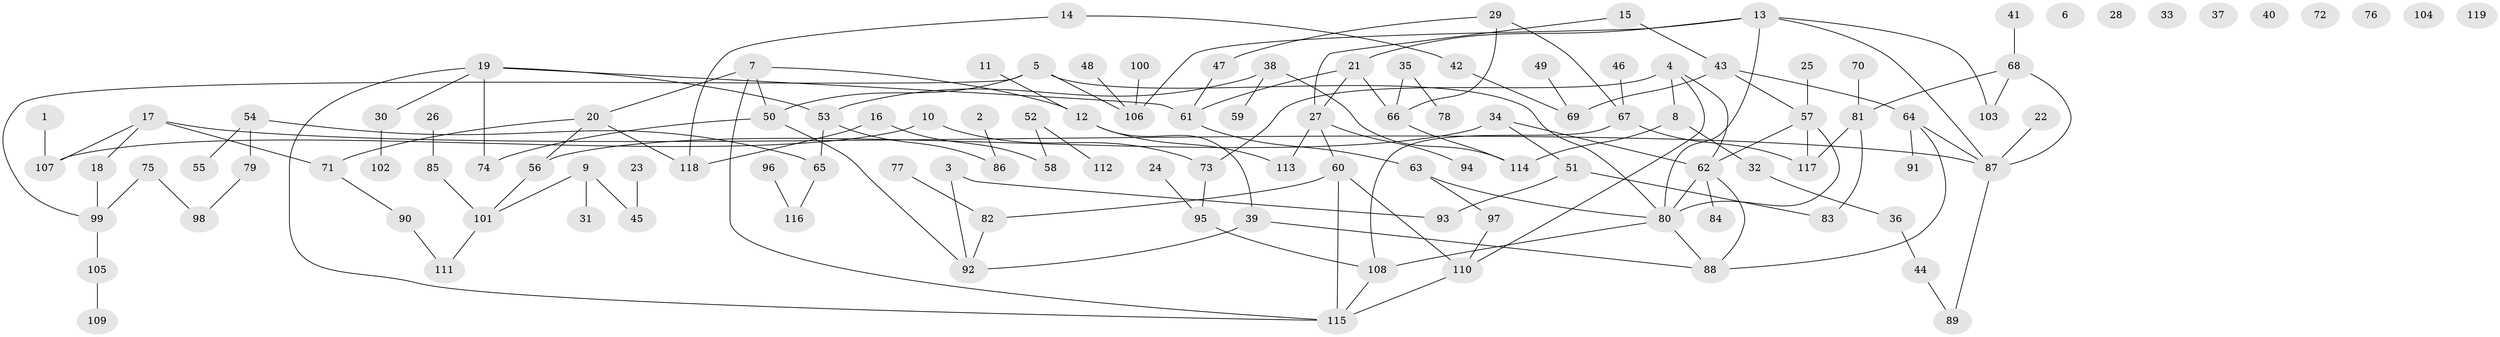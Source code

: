 // Generated by graph-tools (version 1.1) at 2025/39/03/09/25 04:39:51]
// undirected, 119 vertices, 145 edges
graph export_dot {
graph [start="1"]
  node [color=gray90,style=filled];
  1;
  2;
  3;
  4;
  5;
  6;
  7;
  8;
  9;
  10;
  11;
  12;
  13;
  14;
  15;
  16;
  17;
  18;
  19;
  20;
  21;
  22;
  23;
  24;
  25;
  26;
  27;
  28;
  29;
  30;
  31;
  32;
  33;
  34;
  35;
  36;
  37;
  38;
  39;
  40;
  41;
  42;
  43;
  44;
  45;
  46;
  47;
  48;
  49;
  50;
  51;
  52;
  53;
  54;
  55;
  56;
  57;
  58;
  59;
  60;
  61;
  62;
  63;
  64;
  65;
  66;
  67;
  68;
  69;
  70;
  71;
  72;
  73;
  74;
  75;
  76;
  77;
  78;
  79;
  80;
  81;
  82;
  83;
  84;
  85;
  86;
  87;
  88;
  89;
  90;
  91;
  92;
  93;
  94;
  95;
  96;
  97;
  98;
  99;
  100;
  101;
  102;
  103;
  104;
  105;
  106;
  107;
  108;
  109;
  110;
  111;
  112;
  113;
  114;
  115;
  116;
  117;
  118;
  119;
  1 -- 107;
  2 -- 86;
  3 -- 92;
  3 -- 93;
  4 -- 8;
  4 -- 62;
  4 -- 73;
  4 -- 110;
  5 -- 50;
  5 -- 80;
  5 -- 99;
  5 -- 106;
  7 -- 12;
  7 -- 20;
  7 -- 50;
  7 -- 115;
  8 -- 32;
  8 -- 114;
  9 -- 31;
  9 -- 45;
  9 -- 101;
  10 -- 73;
  10 -- 107;
  11 -- 12;
  12 -- 39;
  12 -- 113;
  13 -- 21;
  13 -- 80;
  13 -- 87;
  13 -- 103;
  13 -- 106;
  14 -- 42;
  14 -- 118;
  15 -- 27;
  15 -- 43;
  16 -- 58;
  16 -- 118;
  17 -- 18;
  17 -- 71;
  17 -- 87;
  17 -- 107;
  18 -- 99;
  19 -- 30;
  19 -- 53;
  19 -- 61;
  19 -- 74;
  19 -- 115;
  20 -- 56;
  20 -- 71;
  20 -- 118;
  21 -- 27;
  21 -- 61;
  21 -- 66;
  22 -- 87;
  23 -- 45;
  24 -- 95;
  25 -- 57;
  26 -- 85;
  27 -- 60;
  27 -- 94;
  27 -- 113;
  29 -- 47;
  29 -- 66;
  29 -- 67;
  30 -- 102;
  32 -- 36;
  34 -- 51;
  34 -- 56;
  34 -- 62;
  35 -- 66;
  35 -- 78;
  36 -- 44;
  38 -- 53;
  38 -- 59;
  38 -- 114;
  39 -- 88;
  39 -- 92;
  41 -- 68;
  42 -- 69;
  43 -- 57;
  43 -- 64;
  43 -- 69;
  44 -- 89;
  46 -- 67;
  47 -- 61;
  48 -- 106;
  49 -- 69;
  50 -- 74;
  50 -- 92;
  51 -- 83;
  51 -- 93;
  52 -- 58;
  52 -- 112;
  53 -- 65;
  53 -- 86;
  54 -- 55;
  54 -- 65;
  54 -- 79;
  56 -- 101;
  57 -- 62;
  57 -- 80;
  57 -- 117;
  60 -- 82;
  60 -- 110;
  60 -- 115;
  61 -- 63;
  62 -- 80;
  62 -- 84;
  62 -- 88;
  63 -- 80;
  63 -- 97;
  64 -- 87;
  64 -- 88;
  64 -- 91;
  65 -- 116;
  66 -- 114;
  67 -- 108;
  67 -- 117;
  68 -- 81;
  68 -- 87;
  68 -- 103;
  70 -- 81;
  71 -- 90;
  73 -- 95;
  75 -- 98;
  75 -- 99;
  77 -- 82;
  79 -- 98;
  80 -- 88;
  80 -- 108;
  81 -- 83;
  81 -- 117;
  82 -- 92;
  85 -- 101;
  87 -- 89;
  90 -- 111;
  95 -- 108;
  96 -- 116;
  97 -- 110;
  99 -- 105;
  100 -- 106;
  101 -- 111;
  105 -- 109;
  108 -- 115;
  110 -- 115;
}
